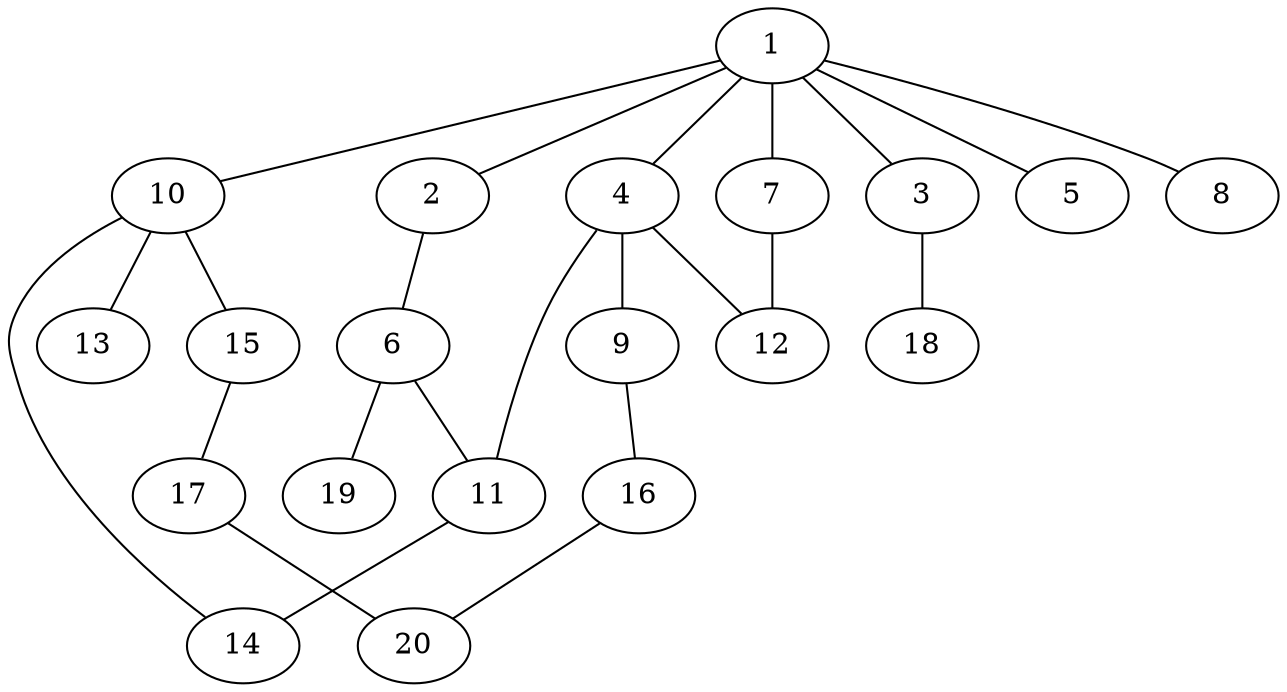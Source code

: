 graph graphname {1--2
1--3
1--4
1--5
1--7
1--8
1--10
2--6
3--18
4--9
4--11
4--12
6--11
6--19
7--12
9--16
10--13
10--14
10--15
11--14
15--17
16--20
17--20
}